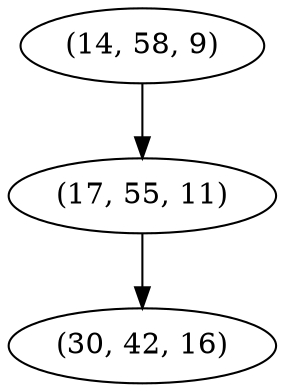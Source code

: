 digraph tree {
    "(14, 58, 9)";
    "(17, 55, 11)";
    "(30, 42, 16)";
    "(14, 58, 9)" -> "(17, 55, 11)";
    "(17, 55, 11)" -> "(30, 42, 16)";
}
